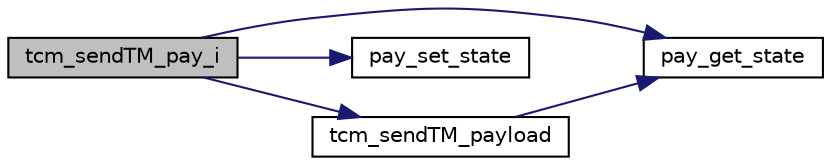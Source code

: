 digraph "tcm_sendTM_pay_i"
{
 // INTERACTIVE_SVG=YES
  bgcolor="transparent";
  edge [fontname="Helvetica",fontsize="10",labelfontname="Helvetica",labelfontsize="10"];
  node [fontname="Helvetica",fontsize="10",shape=record];
  rankdir="LR";
  Node1 [label="tcm_sendTM_pay_i",height=0.2,width=0.4,color="black", fillcolor="grey75", style="filled" fontcolor="black"];
  Node1 -> Node2 [color="midnightblue",fontsize="10",style="solid",fontname="Helvetica"];
  Node2 [label="pay_get_state",height=0.2,width=0.4,color="black",URL="$cmd_payload_8h.html#a68351173d8cf08fd14e210d1f678070e",tooltip="Get pay_i execution state. "];
  Node1 -> Node3 [color="midnightblue",fontsize="10",style="solid",fontname="Helvetica"];
  Node3 [label="pay_set_state",height=0.2,width=0.4,color="black",URL="$cmd_payload_8h.html#a6bb68526a8080162fae08bd22697c99f",tooltip="Set the state of pay_i. "];
  Node1 -> Node4 [color="midnightblue",fontsize="10",style="solid",fontname="Helvetica"];
  Node4 [label="tcm_sendTM_payload",height=0.2,width=0.4,color="black",URL="$cmd_t_c_m_8h.html#a5215fb9dbefa1651447bf34a59fd2818",tooltip="Reads and transmit telemetry ralated to payloads. "];
  Node4 -> Node2 [color="midnightblue",fontsize="10",style="solid",fontname="Helvetica"];
}
